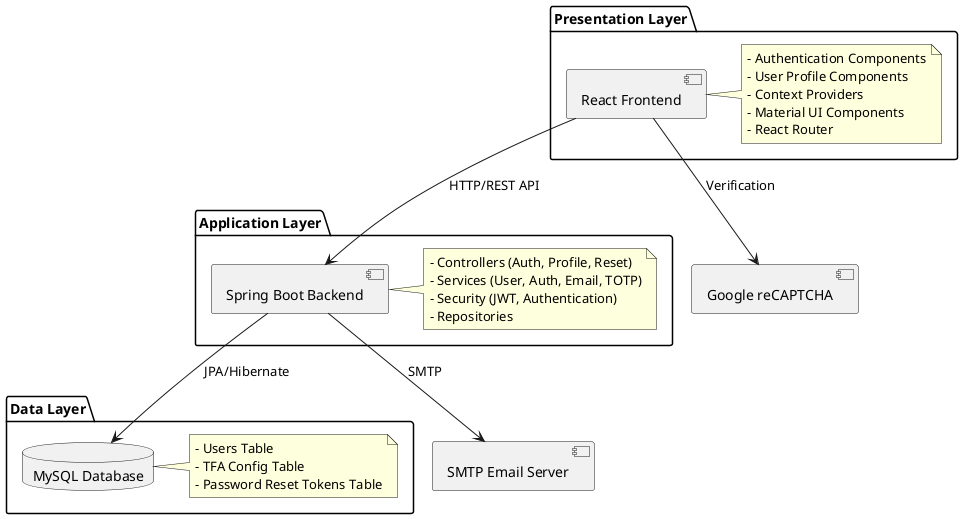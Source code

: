 @startuml TwoFactorAuthSystem

' Define components
package "Presentation Layer" {
  [React Frontend] as frontend
  note right of frontend
    - Authentication Components
    - User Profile Components
    - Context Providers
    - Material UI Components
    - React Router
  end note
}

package "Application Layer" {
  [Spring Boot Backend] as backend
  note right of backend
    - Controllers (Auth, Profile, Reset)
    - Services (User, Auth, Email, TOTP)
    - Security (JWT, Authentication)
    - Repositories
  end note
}

package "Data Layer" {
  database "MySQL Database" as database
  note right of database
    - Users Table
    - TFA Config Table
    - Password Reset Tokens Table
  end note
}

' External Services
[SMTP Email Server] as email_server
[Google reCAPTCHA] as recaptcha

' Connections
frontend --> backend : HTTP/REST API
backend --> database : JPA/Hibernate
backend --> email_server : SMTP
frontend --> recaptcha : Verification

@enduml 